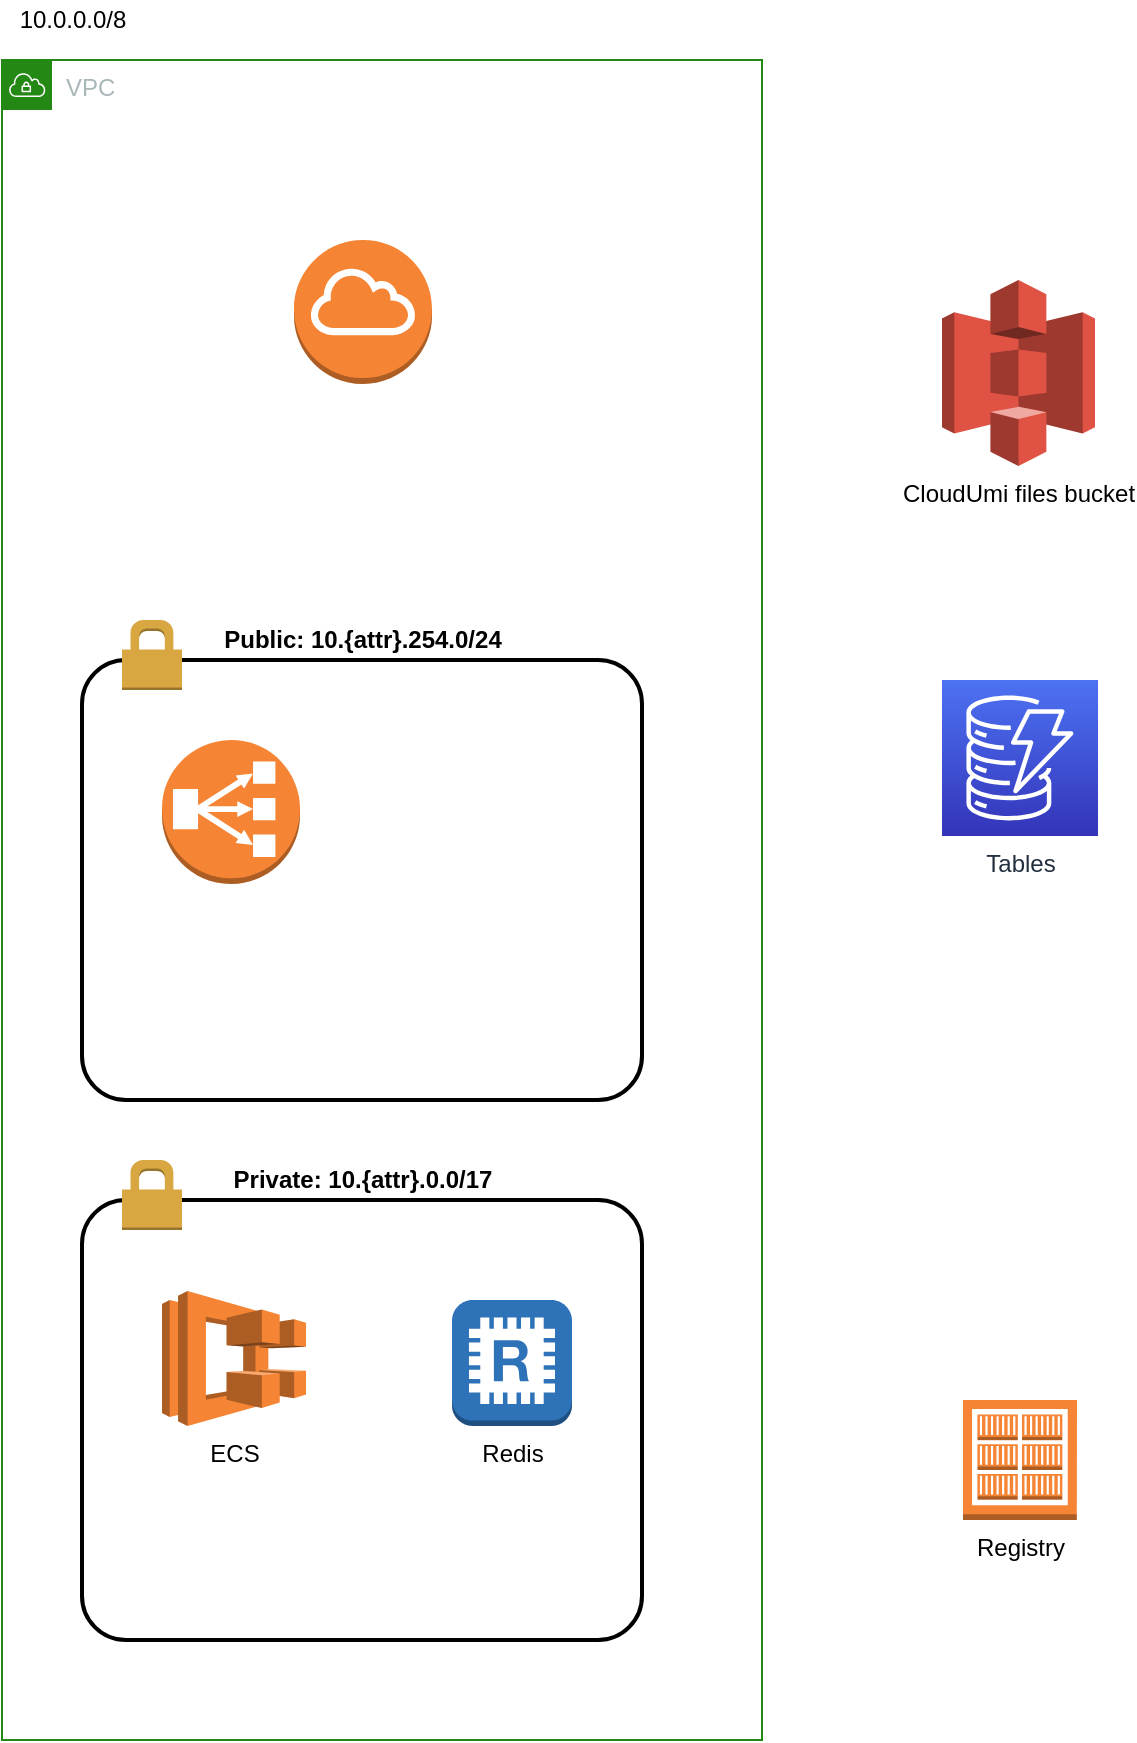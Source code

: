 <mxfile version="16.4.0" type="device"><diagram id="UtfpF_CzH7fku5zviaW4" name="Tenant"><mxGraphModel dx="1102" dy="1025" grid="1" gridSize="10" guides="1" tooltips="1" connect="1" arrows="1" fold="1" page="1" pageScale="1" pageWidth="850" pageHeight="1100" math="0" shadow="0"><root><mxCell id="0"/><mxCell id="1" parent="0"/><mxCell id="IsS93wx1XbGirGr3fhq2-6" value="VPC" style="points=[[0,0],[0.25,0],[0.5,0],[0.75,0],[1,0],[1,0.25],[1,0.5],[1,0.75],[1,1],[0.75,1],[0.5,1],[0.25,1],[0,1],[0,0.75],[0,0.5],[0,0.25]];outlineConnect=0;gradientColor=none;html=1;whiteSpace=wrap;fontSize=12;fontStyle=0;container=1;pointerEvents=0;collapsible=0;recursiveResize=0;shape=mxgraph.aws4.group;grIcon=mxgraph.aws4.group_vpc;strokeColor=#248814;fillColor=none;verticalAlign=top;align=left;spacingLeft=30;fontColor=#AAB7B8;dashed=0;" vertex="1" parent="1"><mxGeometry x="100" y="70" width="380" height="840" as="geometry"/></mxCell><mxCell id="IsS93wx1XbGirGr3fhq2-5" value="" style="group" vertex="1" connectable="0" parent="IsS93wx1XbGirGr3fhq2-6"><mxGeometry x="40" y="280" width="280" height="240" as="geometry"/></mxCell><mxCell id="IsS93wx1XbGirGr3fhq2-2" value="" style="rounded=1;arcSize=10;dashed=0;fillColor=none;gradientColor=none;strokeWidth=2;align=center;verticalAlign=middle;" vertex="1" parent="IsS93wx1XbGirGr3fhq2-5"><mxGeometry y="20" width="280" height="220" as="geometry"/></mxCell><mxCell id="IsS93wx1XbGirGr3fhq2-3" value="" style="dashed=0;html=1;shape=mxgraph.aws3.permissions;fillColor=#D9A741;gradientColor=none;dashed=0;" vertex="1" parent="IsS93wx1XbGirGr3fhq2-5"><mxGeometry x="20" width="30" height="35" as="geometry"/></mxCell><mxCell id="IsS93wx1XbGirGr3fhq2-4" value="Public: 10.{attr}.254.0/24" style="text;html=1;resizable=0;autosize=1;align=center;verticalAlign=middle;points=[];fillColor=none;strokeColor=none;rounded=0;fontStyle=1" vertex="1" parent="IsS93wx1XbGirGr3fhq2-5"><mxGeometry x="65" width="150" height="20" as="geometry"/></mxCell><mxCell id="IsS93wx1XbGirGr3fhq2-19" value="" style="outlineConnect=0;dashed=0;verticalLabelPosition=bottom;verticalAlign=top;align=center;html=1;shape=mxgraph.aws3.classic_load_balancer;fillColor=#F58534;gradientColor=none;" vertex="1" parent="IsS93wx1XbGirGr3fhq2-5"><mxGeometry x="40" y="60" width="69" height="72" as="geometry"/></mxCell><mxCell id="IsS93wx1XbGirGr3fhq2-11" value="" style="group" vertex="1" connectable="0" parent="IsS93wx1XbGirGr3fhq2-6"><mxGeometry x="40" y="550" width="280" height="240" as="geometry"/></mxCell><mxCell id="IsS93wx1XbGirGr3fhq2-12" value="" style="rounded=1;arcSize=10;dashed=0;fillColor=none;gradientColor=none;strokeWidth=2;align=center;verticalAlign=middle;" vertex="1" parent="IsS93wx1XbGirGr3fhq2-11"><mxGeometry y="20" width="280" height="220" as="geometry"/></mxCell><mxCell id="IsS93wx1XbGirGr3fhq2-13" value="" style="dashed=0;html=1;shape=mxgraph.aws3.permissions;fillColor=#D9A741;gradientColor=none;dashed=0;" vertex="1" parent="IsS93wx1XbGirGr3fhq2-11"><mxGeometry x="20" width="30" height="35" as="geometry"/></mxCell><mxCell id="IsS93wx1XbGirGr3fhq2-14" value="Private: 10.{attr}.0.0/17" style="text;html=1;resizable=0;autosize=1;align=center;verticalAlign=middle;points=[];fillColor=none;strokeColor=none;rounded=0;fontStyle=1" vertex="1" parent="IsS93wx1XbGirGr3fhq2-11"><mxGeometry x="70" width="140" height="20" as="geometry"/></mxCell><mxCell id="IsS93wx1XbGirGr3fhq2-15" value="Redis" style="outlineConnect=0;dashed=0;verticalLabelPosition=bottom;verticalAlign=top;align=center;html=1;shape=mxgraph.aws3.redis;fillColor=#2E73B8;gradientColor=none;" vertex="1" parent="IsS93wx1XbGirGr3fhq2-11"><mxGeometry x="185" y="70" width="60" height="63" as="geometry"/></mxCell><mxCell id="IsS93wx1XbGirGr3fhq2-21" value="ECS" style="outlineConnect=0;dashed=0;verticalLabelPosition=bottom;verticalAlign=top;align=center;html=1;shape=mxgraph.aws3.ecs;fillColor=#F58534;gradientColor=none;" vertex="1" parent="IsS93wx1XbGirGr3fhq2-11"><mxGeometry x="40" y="65.5" width="72" height="67.5" as="geometry"/></mxCell><mxCell id="IsS93wx1XbGirGr3fhq2-17" value="" style="outlineConnect=0;dashed=0;verticalLabelPosition=bottom;verticalAlign=top;align=center;html=1;shape=mxgraph.aws3.internet_gateway;fillColor=#F58534;gradientColor=none;" vertex="1" parent="IsS93wx1XbGirGr3fhq2-6"><mxGeometry x="146" y="90" width="69" height="72" as="geometry"/></mxCell><mxCell id="IsS93wx1XbGirGr3fhq2-16" value="Tables" style="sketch=0;points=[[0,0,0],[0.25,0,0],[0.5,0,0],[0.75,0,0],[1,0,0],[0,1,0],[0.25,1,0],[0.5,1,0],[0.75,1,0],[1,1,0],[0,0.25,0],[0,0.5,0],[0,0.75,0],[1,0.25,0],[1,0.5,0],[1,0.75,0]];outlineConnect=0;fontColor=#232F3E;gradientColor=#4D72F3;gradientDirection=north;fillColor=#3334B9;strokeColor=#ffffff;dashed=0;verticalLabelPosition=bottom;verticalAlign=top;align=center;html=1;fontSize=12;fontStyle=0;aspect=fixed;shape=mxgraph.aws4.resourceIcon;resIcon=mxgraph.aws4.dynamodb;" vertex="1" parent="1"><mxGeometry x="570" y="380" width="78" height="78" as="geometry"/></mxCell><mxCell id="IsS93wx1XbGirGr3fhq2-22" value="Registry" style="outlineConnect=0;dashed=0;verticalLabelPosition=bottom;verticalAlign=top;align=center;html=1;shape=mxgraph.aws3.ecr_registry;fillColor=#F58534;gradientColor=none;" vertex="1" parent="1"><mxGeometry x="580.5" y="740" width="57" height="60" as="geometry"/></mxCell><mxCell id="IsS93wx1XbGirGr3fhq2-23" value="CloudUmi files bucket" style="outlineConnect=0;dashed=0;verticalLabelPosition=bottom;verticalAlign=top;align=center;html=1;shape=mxgraph.aws3.s3;fillColor=#E05243;gradientColor=none;" vertex="1" parent="1"><mxGeometry x="570" y="180" width="76.5" height="93" as="geometry"/></mxCell><mxCell id="IsS93wx1XbGirGr3fhq2-24" value="10.0.0.0/8" style="text;html=1;resizable=0;autosize=1;align=center;verticalAlign=middle;points=[];fillColor=none;strokeColor=none;rounded=0;" vertex="1" parent="1"><mxGeometry x="100" y="40" width="70" height="20" as="geometry"/></mxCell></root></mxGraphModel></diagram></mxfile>